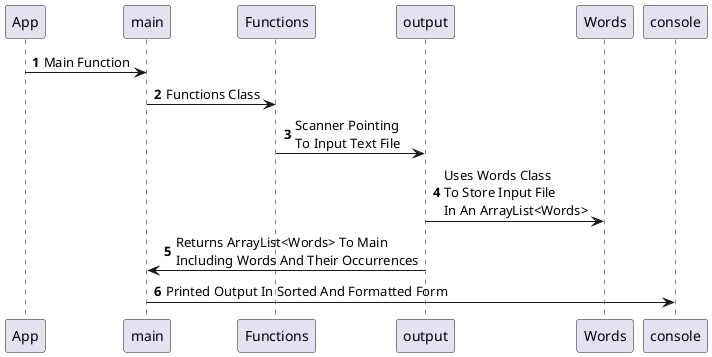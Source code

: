 @startuml
'https://plantuml.com/sequence-diagram

autonumber

App -> main: Main Function
main -> Functions: Functions Class
Functions -> output: Scanner Pointing\nTo Input Text File
output -> Words: Uses Words Class\nTo Store Input File\nIn An ArrayList<Words>
output -> main: Returns ArrayList<Words> To Main\nIncluding Words And Their Occurrences
main -> console: Printed Output In Sorted And Formatted Form
@enduml